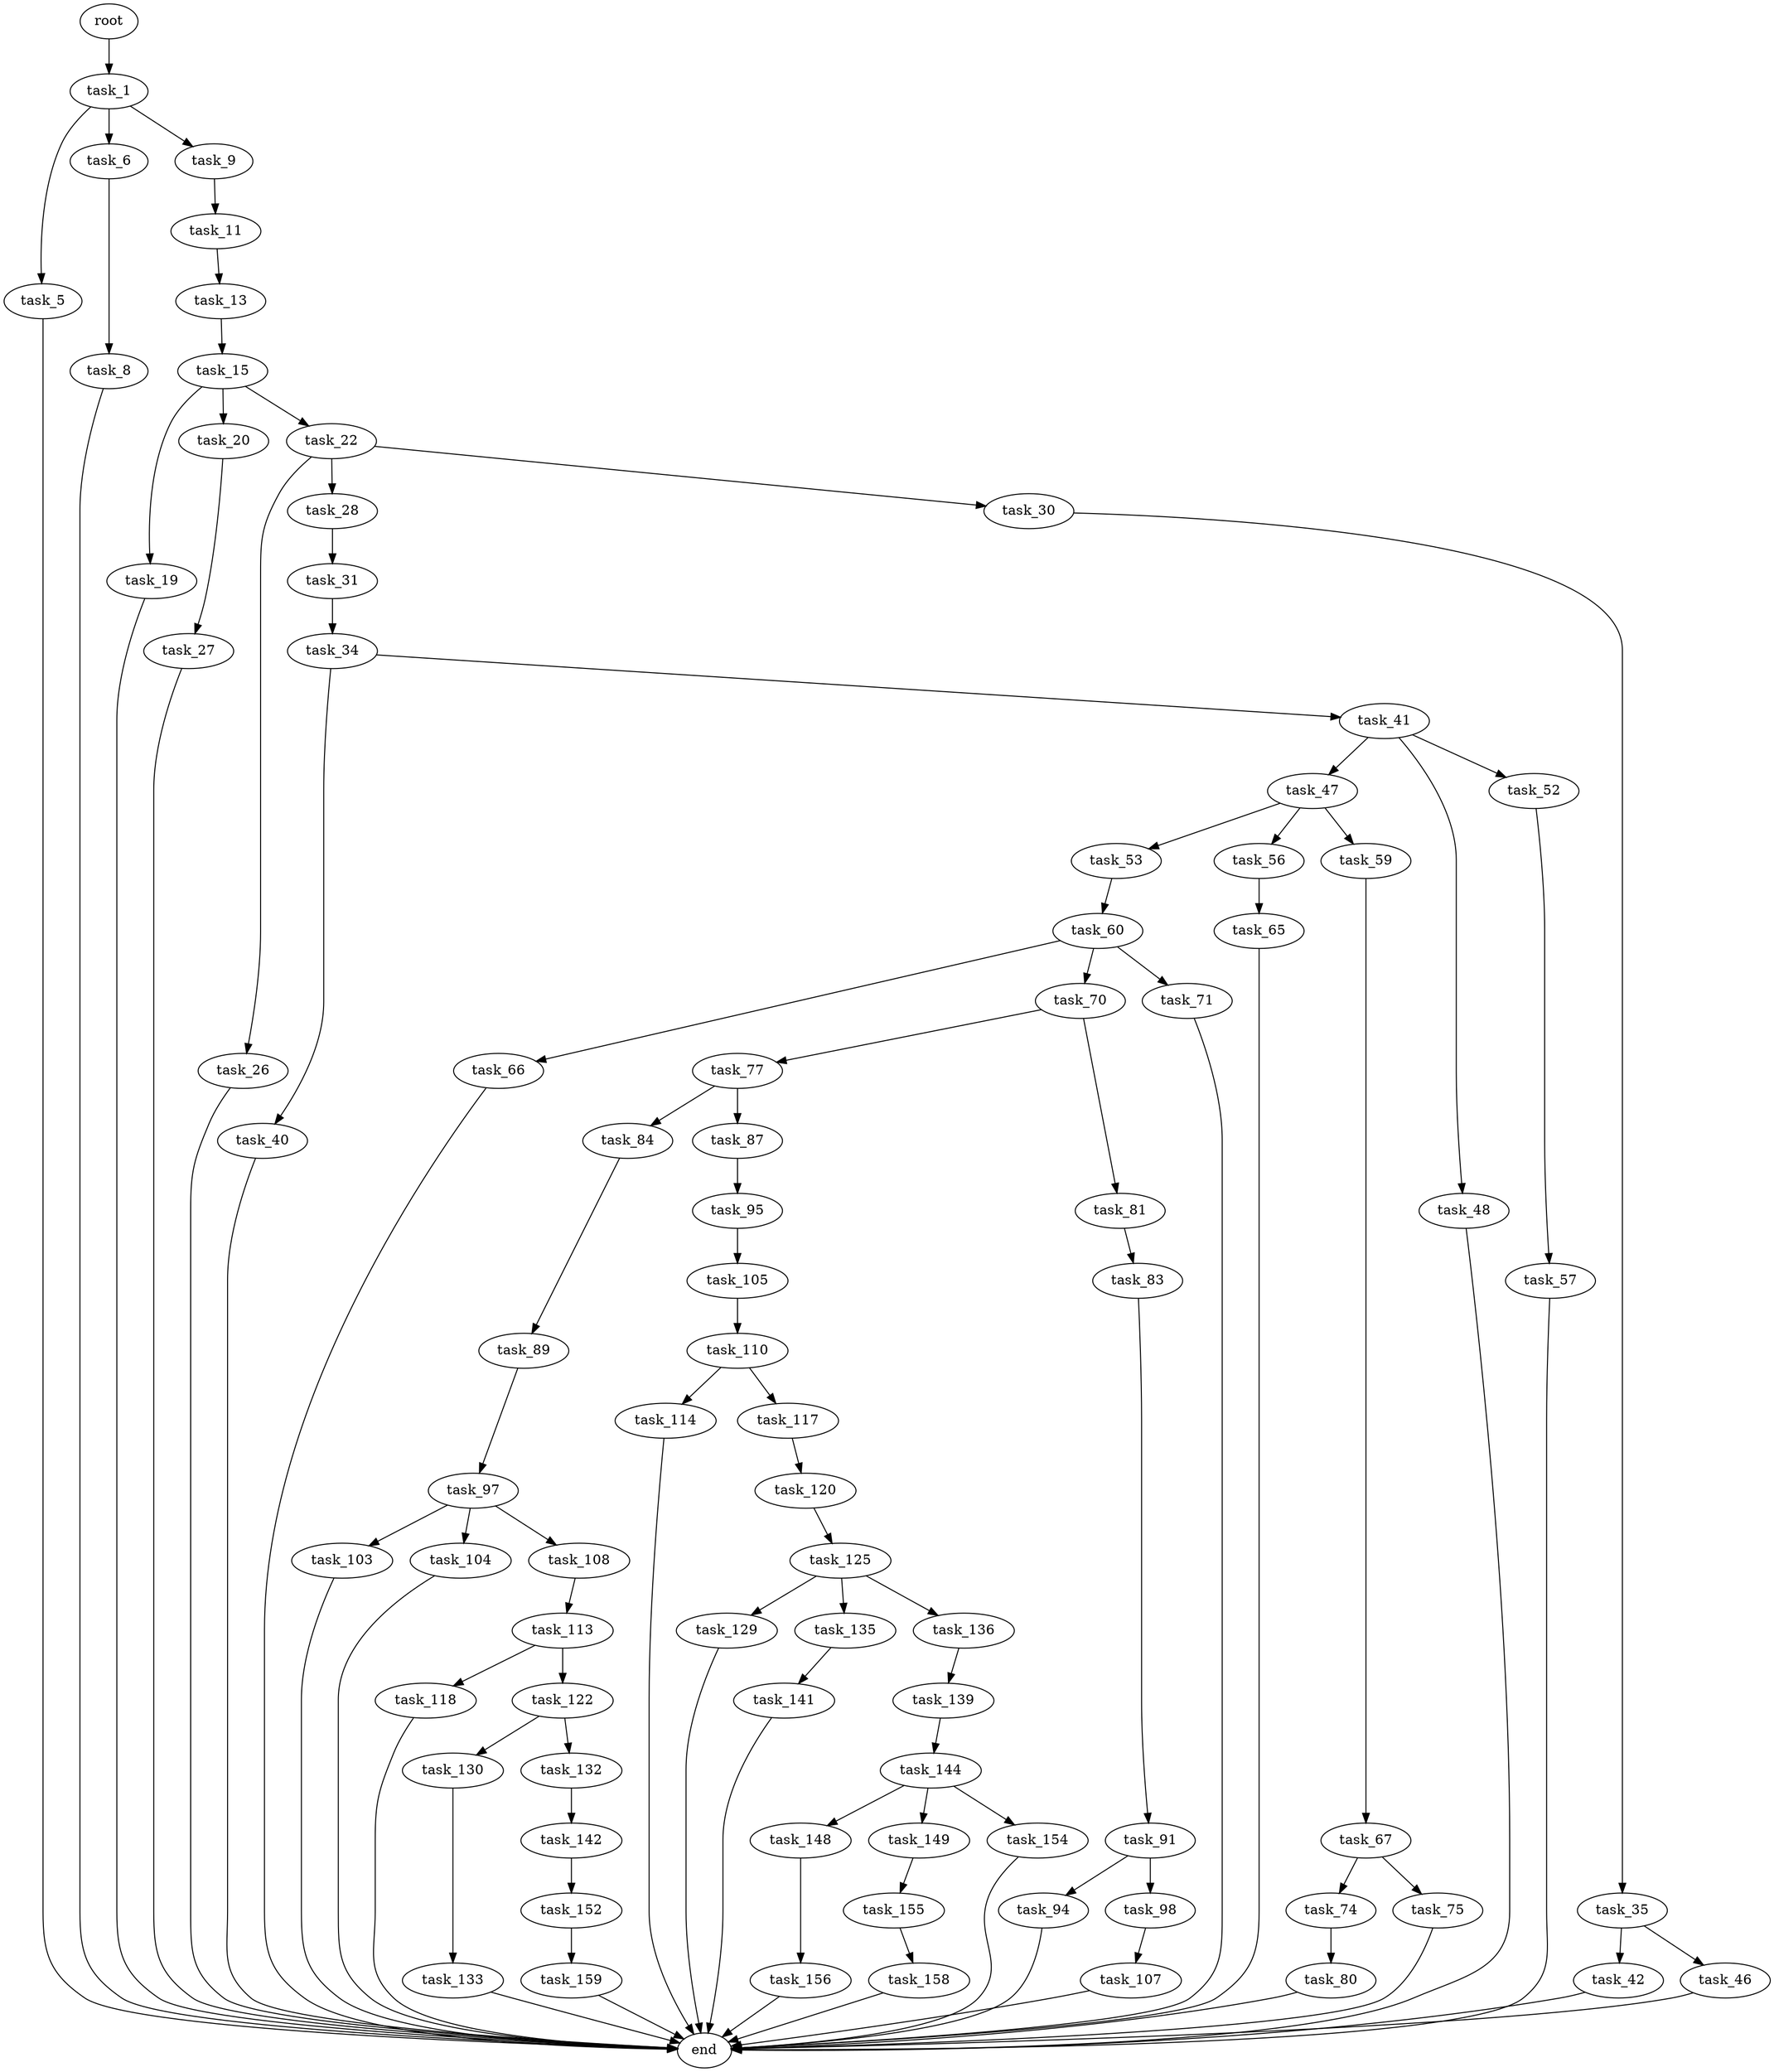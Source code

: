 digraph G {
  root [size="0.000000"];
  task_1 [size="45580149219.000000"];
  task_5 [size="9740174658.000000"];
  task_6 [size="68719476736.000000"];
  task_9 [size="312732571497.000000"];
  end [size="0.000000"];
  task_8 [size="70624469608.000000"];
  task_11 [size="30797314963.000000"];
  task_13 [size="203950240980.000000"];
  task_15 [size="1073741824000.000000"];
  task_19 [size="549755813888.000000"];
  task_20 [size="2514300405.000000"];
  task_22 [size="136104635964.000000"];
  task_27 [size="8445279483.000000"];
  task_26 [size="7934343021.000000"];
  task_28 [size="28738483433.000000"];
  task_30 [size="1239535153460.000000"];
  task_31 [size="16341752836.000000"];
  task_35 [size="26630727228.000000"];
  task_34 [size="27637824578.000000"];
  task_40 [size="426373648.000000"];
  task_41 [size="216280890768.000000"];
  task_42 [size="6101971259.000000"];
  task_46 [size="46154541387.000000"];
  task_47 [size="134217728000.000000"];
  task_48 [size="160034893056.000000"];
  task_52 [size="19565419656.000000"];
  task_53 [size="462989685809.000000"];
  task_56 [size="256250083594.000000"];
  task_59 [size="9006335544.000000"];
  task_57 [size="171511121546.000000"];
  task_60 [size="12304020888.000000"];
  task_65 [size="68719476736.000000"];
  task_67 [size="24664726653.000000"];
  task_66 [size="18400488880.000000"];
  task_70 [size="2901666035.000000"];
  task_71 [size="14370965057.000000"];
  task_74 [size="823842979.000000"];
  task_75 [size="549755813888.000000"];
  task_77 [size="544317739737.000000"];
  task_81 [size="339692620339.000000"];
  task_80 [size="549755813888.000000"];
  task_84 [size="39538419445.000000"];
  task_87 [size="3864876955.000000"];
  task_83 [size="28991029248.000000"];
  task_91 [size="68719476736.000000"];
  task_89 [size="549755813888.000000"];
  task_95 [size="20229312499.000000"];
  task_97 [size="73791637866.000000"];
  task_94 [size="276022764718.000000"];
  task_98 [size="18252454416.000000"];
  task_105 [size="72338168071.000000"];
  task_103 [size="10270891309.000000"];
  task_104 [size="2052697381.000000"];
  task_108 [size="24730180656.000000"];
  task_107 [size="779478287.000000"];
  task_110 [size="374573527411.000000"];
  task_113 [size="1073741824000.000000"];
  task_114 [size="4682094994.000000"];
  task_117 [size="14520031543.000000"];
  task_118 [size="327034643968.000000"];
  task_122 [size="134217728000.000000"];
  task_120 [size="368293445632.000000"];
  task_125 [size="531701197404.000000"];
  task_130 [size="310816338748.000000"];
  task_132 [size="354541595883.000000"];
  task_129 [size="549755813888.000000"];
  task_135 [size="8589934592.000000"];
  task_136 [size="6413443336.000000"];
  task_133 [size="18311921694.000000"];
  task_142 [size="134217728000.000000"];
  task_141 [size="435144077401.000000"];
  task_139 [size="233346530663.000000"];
  task_144 [size="549755813888.000000"];
  task_152 [size="32034744651.000000"];
  task_148 [size="4812558626.000000"];
  task_149 [size="8536051588.000000"];
  task_154 [size="134217728000.000000"];
  task_156 [size="391323552157.000000"];
  task_155 [size="639675332036.000000"];
  task_159 [size="134217728000.000000"];
  task_158 [size="68719476736.000000"];

  root -> task_1 [size="1.000000"];
  task_1 -> task_5 [size="838860800.000000"];
  task_1 -> task_6 [size="838860800.000000"];
  task_1 -> task_9 [size="838860800.000000"];
  task_5 -> end [size="1.000000"];
  task_6 -> task_8 [size="134217728.000000"];
  task_9 -> task_11 [size="209715200.000000"];
  task_8 -> end [size="1.000000"];
  task_11 -> task_13 [size="75497472.000000"];
  task_13 -> task_15 [size="134217728.000000"];
  task_15 -> task_19 [size="838860800.000000"];
  task_15 -> task_20 [size="838860800.000000"];
  task_15 -> task_22 [size="838860800.000000"];
  task_19 -> end [size="1.000000"];
  task_20 -> task_27 [size="209715200.000000"];
  task_22 -> task_26 [size="209715200.000000"];
  task_22 -> task_28 [size="209715200.000000"];
  task_22 -> task_30 [size="209715200.000000"];
  task_27 -> end [size="1.000000"];
  task_26 -> end [size="1.000000"];
  task_28 -> task_31 [size="33554432.000000"];
  task_30 -> task_35 [size="838860800.000000"];
  task_31 -> task_34 [size="301989888.000000"];
  task_35 -> task_42 [size="838860800.000000"];
  task_35 -> task_46 [size="838860800.000000"];
  task_34 -> task_40 [size="838860800.000000"];
  task_34 -> task_41 [size="838860800.000000"];
  task_40 -> end [size="1.000000"];
  task_41 -> task_47 [size="209715200.000000"];
  task_41 -> task_48 [size="209715200.000000"];
  task_41 -> task_52 [size="209715200.000000"];
  task_42 -> end [size="1.000000"];
  task_46 -> end [size="1.000000"];
  task_47 -> task_53 [size="209715200.000000"];
  task_47 -> task_56 [size="209715200.000000"];
  task_47 -> task_59 [size="209715200.000000"];
  task_48 -> end [size="1.000000"];
  task_52 -> task_57 [size="838860800.000000"];
  task_53 -> task_60 [size="301989888.000000"];
  task_56 -> task_65 [size="838860800.000000"];
  task_59 -> task_67 [size="838860800.000000"];
  task_57 -> end [size="1.000000"];
  task_60 -> task_66 [size="838860800.000000"];
  task_60 -> task_70 [size="838860800.000000"];
  task_60 -> task_71 [size="838860800.000000"];
  task_65 -> end [size="1.000000"];
  task_67 -> task_74 [size="838860800.000000"];
  task_67 -> task_75 [size="838860800.000000"];
  task_66 -> end [size="1.000000"];
  task_70 -> task_77 [size="301989888.000000"];
  task_70 -> task_81 [size="301989888.000000"];
  task_71 -> end [size="1.000000"];
  task_74 -> task_80 [size="33554432.000000"];
  task_75 -> end [size="1.000000"];
  task_77 -> task_84 [size="411041792.000000"];
  task_77 -> task_87 [size="411041792.000000"];
  task_81 -> task_83 [size="411041792.000000"];
  task_80 -> end [size="1.000000"];
  task_84 -> task_89 [size="33554432.000000"];
  task_87 -> task_95 [size="75497472.000000"];
  task_83 -> task_91 [size="75497472.000000"];
  task_91 -> task_94 [size="134217728.000000"];
  task_91 -> task_98 [size="134217728.000000"];
  task_89 -> task_97 [size="536870912.000000"];
  task_95 -> task_105 [size="679477248.000000"];
  task_97 -> task_103 [size="209715200.000000"];
  task_97 -> task_104 [size="209715200.000000"];
  task_97 -> task_108 [size="209715200.000000"];
  task_94 -> end [size="1.000000"];
  task_98 -> task_107 [size="301989888.000000"];
  task_105 -> task_110 [size="75497472.000000"];
  task_103 -> end [size="1.000000"];
  task_104 -> end [size="1.000000"];
  task_108 -> task_113 [size="838860800.000000"];
  task_107 -> end [size="1.000000"];
  task_110 -> task_114 [size="838860800.000000"];
  task_110 -> task_117 [size="838860800.000000"];
  task_113 -> task_118 [size="838860800.000000"];
  task_113 -> task_122 [size="838860800.000000"];
  task_114 -> end [size="1.000000"];
  task_117 -> task_120 [size="411041792.000000"];
  task_118 -> end [size="1.000000"];
  task_122 -> task_130 [size="209715200.000000"];
  task_122 -> task_132 [size="209715200.000000"];
  task_120 -> task_125 [size="411041792.000000"];
  task_125 -> task_129 [size="536870912.000000"];
  task_125 -> task_135 [size="536870912.000000"];
  task_125 -> task_136 [size="536870912.000000"];
  task_130 -> task_133 [size="209715200.000000"];
  task_132 -> task_142 [size="679477248.000000"];
  task_129 -> end [size="1.000000"];
  task_135 -> task_141 [size="33554432.000000"];
  task_136 -> task_139 [size="209715200.000000"];
  task_133 -> end [size="1.000000"];
  task_142 -> task_152 [size="209715200.000000"];
  task_141 -> end [size="1.000000"];
  task_139 -> task_144 [size="209715200.000000"];
  task_144 -> task_148 [size="536870912.000000"];
  task_144 -> task_149 [size="536870912.000000"];
  task_144 -> task_154 [size="536870912.000000"];
  task_152 -> task_159 [size="33554432.000000"];
  task_148 -> task_156 [size="134217728.000000"];
  task_149 -> task_155 [size="134217728.000000"];
  task_154 -> end [size="1.000000"];
  task_156 -> end [size="1.000000"];
  task_155 -> task_158 [size="536870912.000000"];
  task_159 -> end [size="1.000000"];
  task_158 -> end [size="1.000000"];
}
